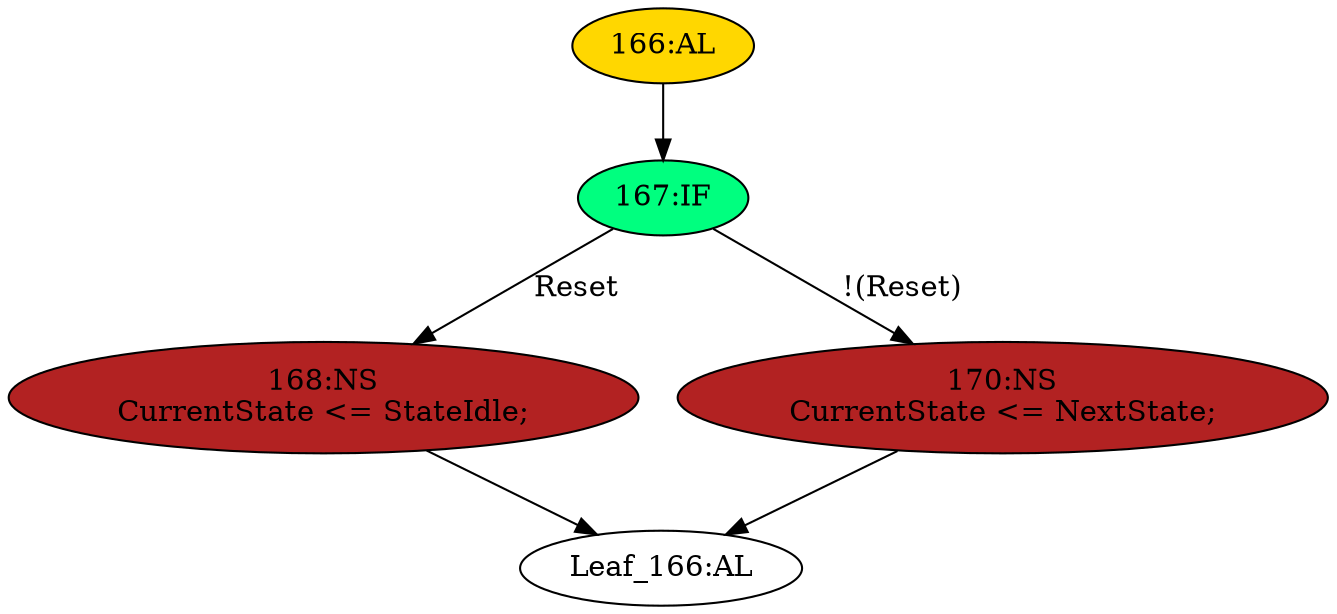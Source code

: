 strict digraph "" {
	node [label="\N"];
	"166:AL"	 [ast="<pyverilog.vparser.ast.Always object at 0x7f8c06324090>",
		clk_sens=True,
		fillcolor=gold,
		label="166:AL",
		sens="['Clk', 'Reset']",
		statements="[]",
		style=filled,
		typ=Always,
		use_var="['Reset', 'NextState']"];
	"167:IF"	 [ast="<pyverilog.vparser.ast.IfStatement object at 0x7f8c06324210>",
		fillcolor=springgreen,
		label="167:IF",
		statements="[]",
		style=filled,
		typ=IfStatement];
	"166:AL" -> "167:IF"	 [cond="[]",
		lineno=None];
	"Leaf_166:AL"	 [def_var="['CurrentState']",
		label="Leaf_166:AL"];
	"168:NS"	 [ast="<pyverilog.vparser.ast.NonblockingSubstitution object at 0x7f8c063203d0>",
		fillcolor=firebrick,
		label="168:NS
CurrentState <= StateIdle;",
		statements="[<pyverilog.vparser.ast.NonblockingSubstitution object at 0x7f8c063203d0>]",
		style=filled,
		typ=NonblockingSubstitution];
	"168:NS" -> "Leaf_166:AL"	 [cond="[]",
		lineno=None];
	"167:IF" -> "168:NS"	 [cond="['Reset']",
		label=Reset,
		lineno=167];
	"170:NS"	 [ast="<pyverilog.vparser.ast.NonblockingSubstitution object at 0x7f8c06324290>",
		fillcolor=firebrick,
		label="170:NS
CurrentState <= NextState;",
		statements="[<pyverilog.vparser.ast.NonblockingSubstitution object at 0x7f8c06324290>]",
		style=filled,
		typ=NonblockingSubstitution];
	"167:IF" -> "170:NS"	 [cond="['Reset']",
		label="!(Reset)",
		lineno=167];
	"170:NS" -> "Leaf_166:AL"	 [cond="[]",
		lineno=None];
}
